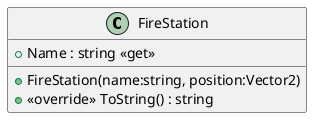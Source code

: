 @startuml
class FireStation {
    + Name : string <<get>>
    + FireStation(name:string, position:Vector2)
    + <<override>> ToString() : string
}
@enduml
